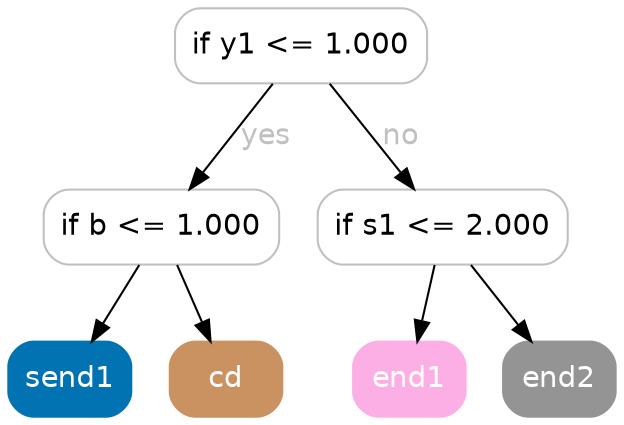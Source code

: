 digraph Tree {
	graph [bb="0,0,291.5,196"];
	node [color=gray,
		fillcolor=white,
		fontname=helvetica,
		label="\N",
		shape=box,
		style="filled, rounded"
	];
	edge [fontname=helvetica];
	0	[height=0.5,
		label="if y1 <= 1.000",
		pos="140.5,178",
		width=1.6806];
	1	[height=0.5,
		label="if b <= 1.000",
		pos="73.5,91",
		width=1.5694];
	0 -> 1	[fontcolor=gray,
		label=yes,
		lp="124,134.5",
		pos="e,87.038,109.18 126.94,159.8 117.32,147.59 104.23,130.99 93.425,117.28"];
	4	[height=0.5,
		label="if s1 <= 2.000",
		pos="208.5,91",
		width=1.6667];
	0 -> 4	[fontcolor=gray,
		label=no,
		lp="188.5,134.5",
		pos="e,194.76,109.18 154.26,159.8 164.03,147.59 177.31,130.99 188.28,117.28"];
	2	[color="#0173b2",
		fillcolor="#0173b2",
		fontcolor=white,
		height=0.5,
		label=send1,
		pos="29.5,18",
		width=0.81944];
	1 -> 2	[fontcolor=gray,
		pos="e,40.053,36.029 62.849,72.813 57.606,64.353 51.18,53.984 45.373,44.612"];
	3	[color="#ca9161",
		fillcolor="#ca9161",
		fontcolor=white,
		height=0.5,
		label=cd,
		pos="104.5,18",
		width=0.75];
	1 -> 3	[fontcolor=gray,
		pos="e,97.065,36.029 81.004,72.813 84.584,64.615 88.946,54.623 92.936,45.485"];
	5	[color="#fbafe4",
		fillcolor="#fbafe4",
		fontcolor=white,
		height=0.5,
		label=end1,
		pos="192.5,18",
		width=0.75];
	4 -> 5	[fontcolor=gray,
		pos="e,196.34,36.029 204.63,72.813 202.82,64.789 200.62,55.047 198.6,46.069"];
	6	[color="#949494",
		fillcolor="#949494",
		fontcolor=white,
		height=0.5,
		label=end2,
		pos="264.5,18",
		width=0.75];
	4 -> 6	[fontcolor=gray,
		pos="e,251.07,36.029 222.06,72.813 228.87,64.179 237.25,53.555 244.75,44.034"];
}
